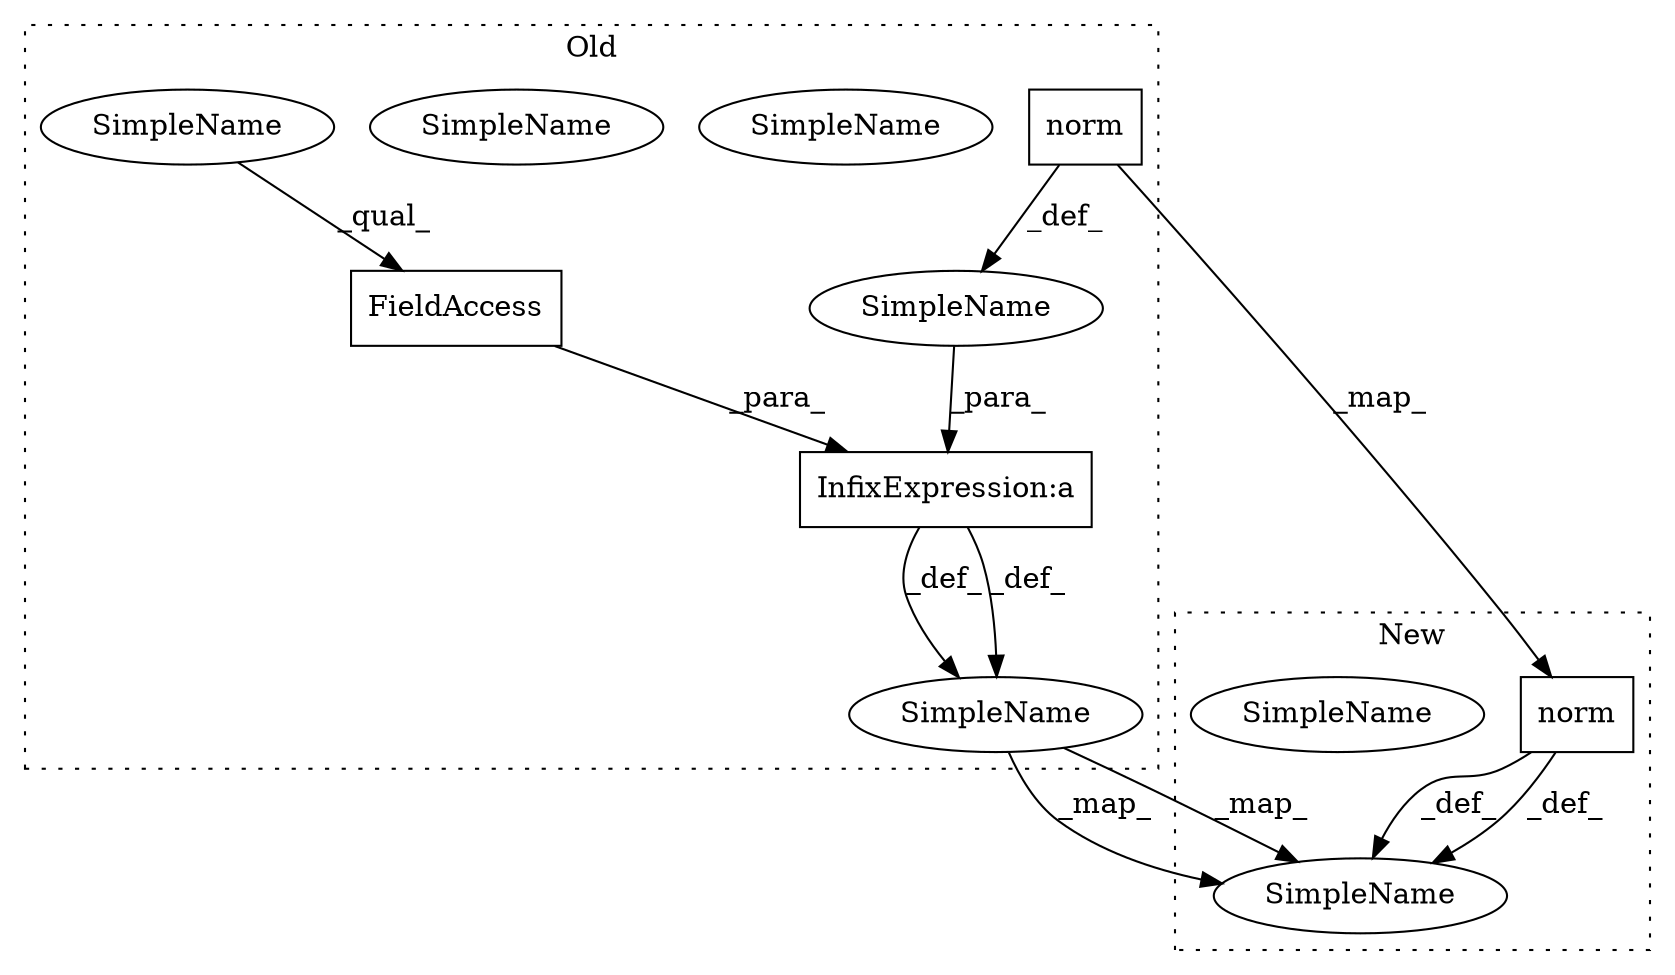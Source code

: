 digraph G {
subgraph cluster0 {
1 [label="norm" a="32" s="3583,3591" l="5,1" shape="box"];
3 [label="SimpleName" a="42" s="3547" l="5" shape="ellipse"];
6 [label="SimpleName" a="42" s="3547" l="5" shape="ellipse"];
7 [label="SimpleName" a="42" s="" l="" shape="ellipse"];
8 [label="InfixExpression:a" a="27" s="3592" l="3" shape="box"];
9 [label="FieldAccess" a="22" s="3595" l="9" shape="box"];
10 [label="SimpleName" a="42" s="3595" l="5" shape="ellipse"];
11 [label="SimpleName" a="42" s="3595" l="5" shape="ellipse"];
label = "Old";
style="dotted";
}
subgraph cluster1 {
2 [label="norm" a="32" s="3568,3576" l="5,1" shape="box"];
4 [label="SimpleName" a="42" s="3532" l="5" shape="ellipse"];
5 [label="SimpleName" a="42" s="3532" l="5" shape="ellipse"];
label = "New";
style="dotted";
}
1 -> 2 [label="_map_"];
1 -> 7 [label="_def_"];
2 -> 5 [label="_def_"];
2 -> 5 [label="_def_"];
6 -> 5 [label="_map_"];
6 -> 5 [label="_map_"];
7 -> 8 [label="_para_"];
8 -> 6 [label="_def_"];
8 -> 6 [label="_def_"];
9 -> 8 [label="_para_"];
11 -> 9 [label="_qual_"];
}